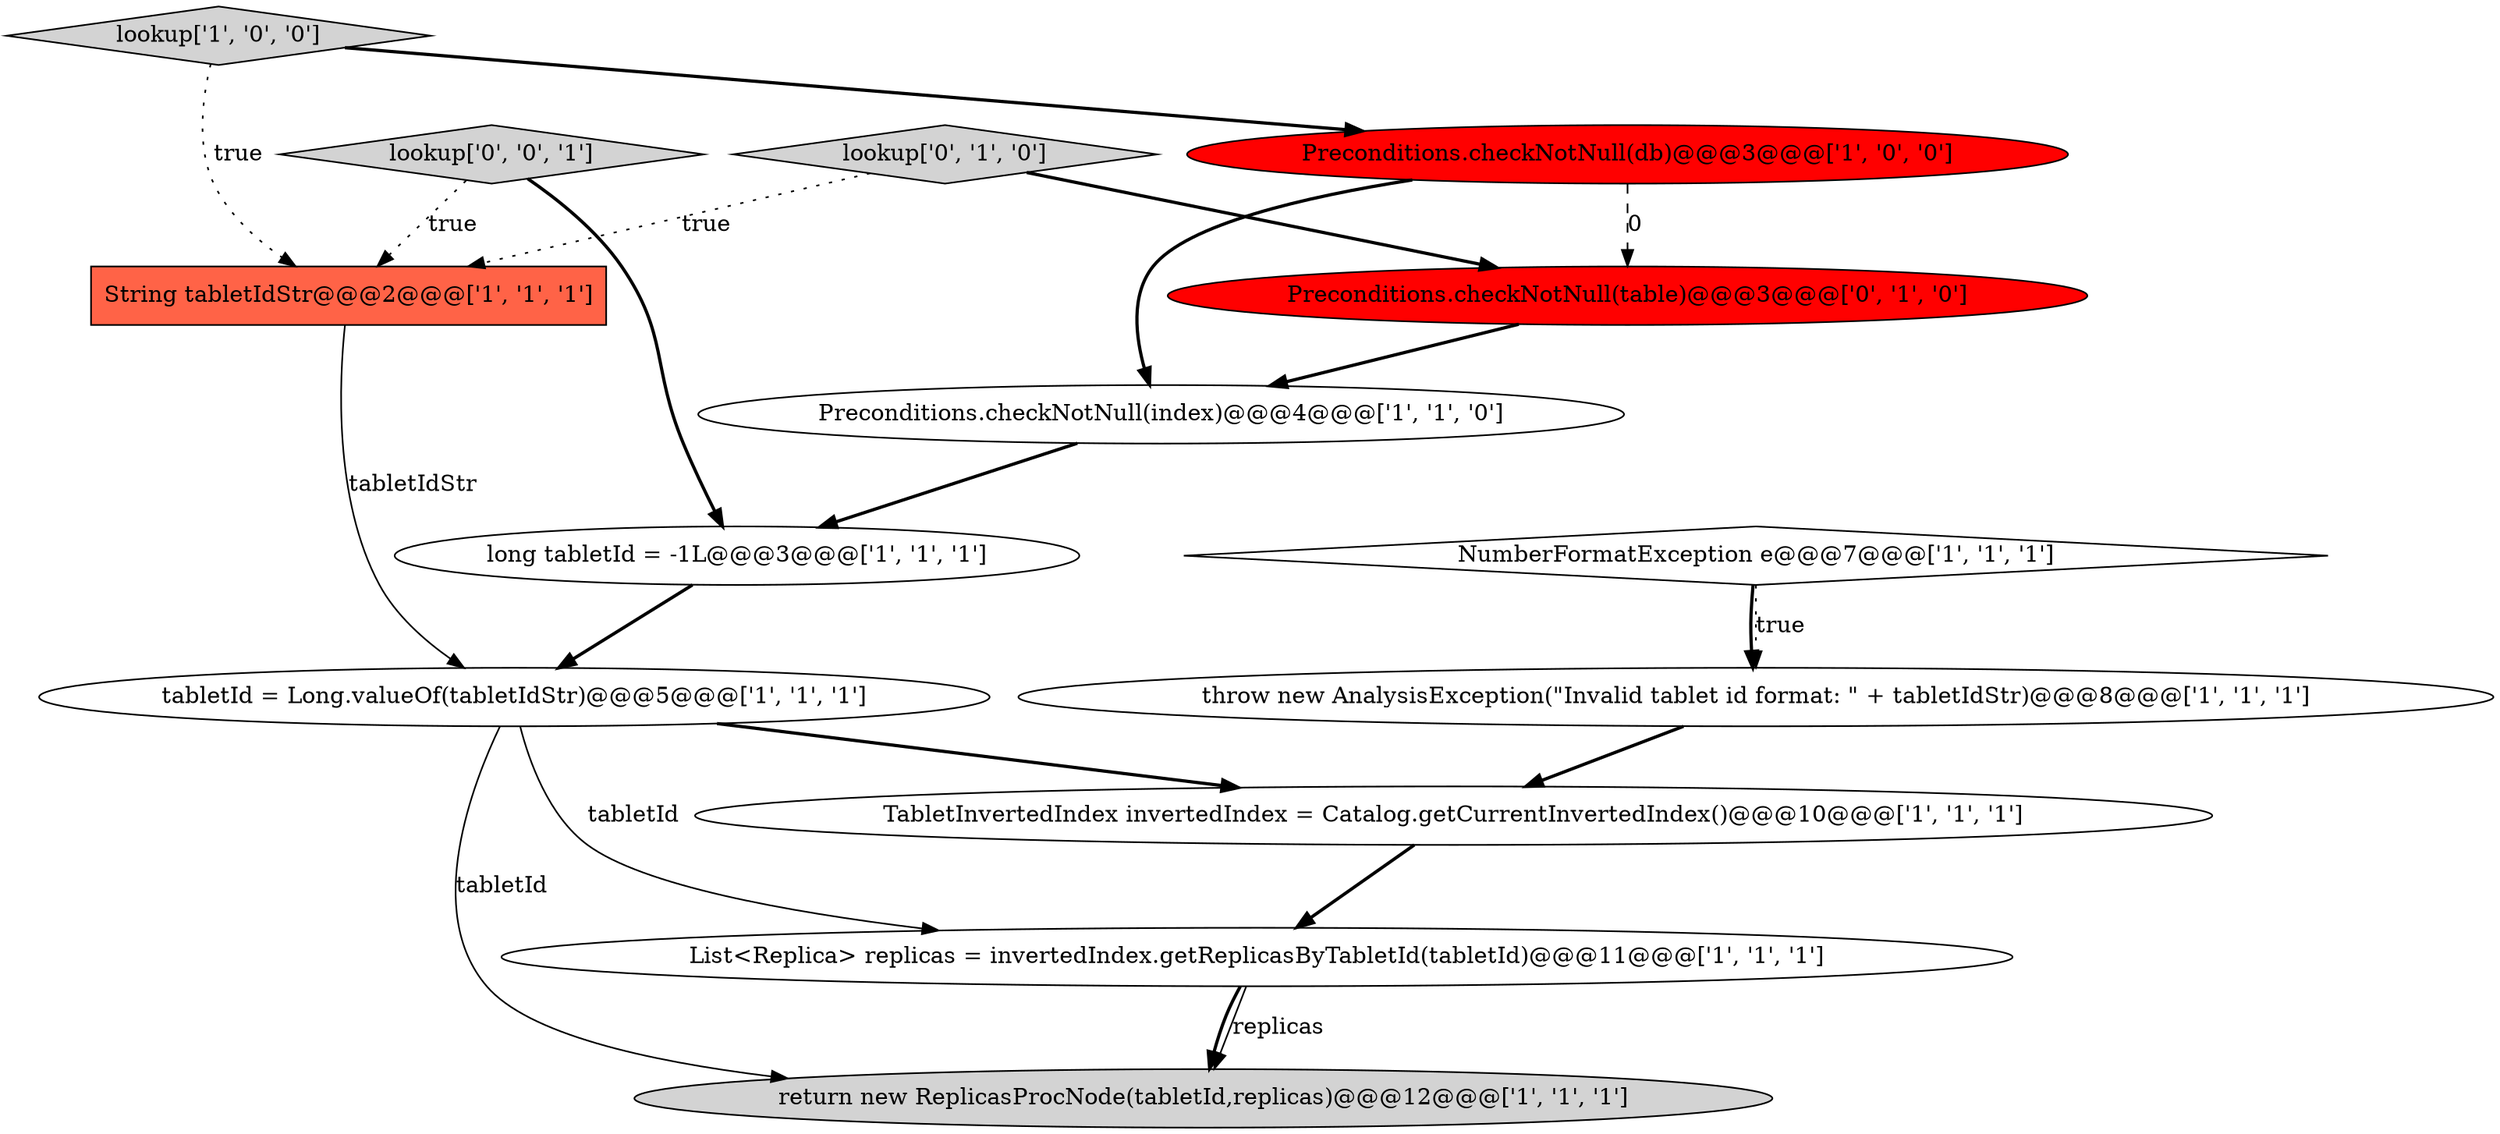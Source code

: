 digraph {
4 [style = filled, label = "tabletId = Long.valueOf(tabletIdStr)@@@5@@@['1', '1', '1']", fillcolor = white, shape = ellipse image = "AAA0AAABBB1BBB"];
9 [style = filled, label = "Preconditions.checkNotNull(index)@@@4@@@['1', '1', '0']", fillcolor = white, shape = ellipse image = "AAA0AAABBB1BBB"];
13 [style = filled, label = "lookup['0', '0', '1']", fillcolor = lightgray, shape = diamond image = "AAA0AAABBB3BBB"];
1 [style = filled, label = "List<Replica> replicas = invertedIndex.getReplicasByTabletId(tabletId)@@@11@@@['1', '1', '1']", fillcolor = white, shape = ellipse image = "AAA0AAABBB1BBB"];
8 [style = filled, label = "String tabletIdStr@@@2@@@['1', '1', '1']", fillcolor = tomato, shape = box image = "AAA0AAABBB1BBB"];
2 [style = filled, label = "throw new AnalysisException(\"Invalid tablet id format: \" + tabletIdStr)@@@8@@@['1', '1', '1']", fillcolor = white, shape = ellipse image = "AAA0AAABBB1BBB"];
10 [style = filled, label = "long tabletId = -1L@@@3@@@['1', '1', '1']", fillcolor = white, shape = ellipse image = "AAA0AAABBB1BBB"];
7 [style = filled, label = "return new ReplicasProcNode(tabletId,replicas)@@@12@@@['1', '1', '1']", fillcolor = lightgray, shape = ellipse image = "AAA0AAABBB1BBB"];
3 [style = filled, label = "lookup['1', '0', '0']", fillcolor = lightgray, shape = diamond image = "AAA0AAABBB1BBB"];
12 [style = filled, label = "Preconditions.checkNotNull(table)@@@3@@@['0', '1', '0']", fillcolor = red, shape = ellipse image = "AAA1AAABBB2BBB"];
6 [style = filled, label = "NumberFormatException e@@@7@@@['1', '1', '1']", fillcolor = white, shape = diamond image = "AAA0AAABBB1BBB"];
11 [style = filled, label = "lookup['0', '1', '0']", fillcolor = lightgray, shape = diamond image = "AAA0AAABBB2BBB"];
5 [style = filled, label = "Preconditions.checkNotNull(db)@@@3@@@['1', '0', '0']", fillcolor = red, shape = ellipse image = "AAA1AAABBB1BBB"];
0 [style = filled, label = "TabletInvertedIndex invertedIndex = Catalog.getCurrentInvertedIndex()@@@10@@@['1', '1', '1']", fillcolor = white, shape = ellipse image = "AAA0AAABBB1BBB"];
13->10 [style = bold, label=""];
1->7 [style = solid, label="replicas"];
5->12 [style = dashed, label="0"];
5->9 [style = bold, label=""];
11->12 [style = bold, label=""];
9->10 [style = bold, label=""];
12->9 [style = bold, label=""];
1->7 [style = bold, label=""];
4->0 [style = bold, label=""];
6->2 [style = bold, label=""];
3->5 [style = bold, label=""];
2->0 [style = bold, label=""];
6->2 [style = dotted, label="true"];
4->7 [style = solid, label="tabletId"];
8->4 [style = solid, label="tabletIdStr"];
13->8 [style = dotted, label="true"];
4->1 [style = solid, label="tabletId"];
0->1 [style = bold, label=""];
10->4 [style = bold, label=""];
11->8 [style = dotted, label="true"];
3->8 [style = dotted, label="true"];
}
